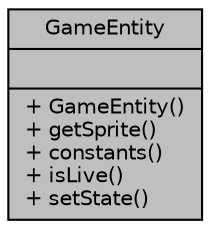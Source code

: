 digraph "GameEntity"
{
  edge [fontname="Helvetica",fontsize="10",labelfontname="Helvetica",labelfontsize="10"];
  node [fontname="Helvetica",fontsize="10",shape=record];
  Node8 [label="{GameEntity\n||+ GameEntity()\l+ getSprite()\l+ constants()\l+ isLive()\l+ setState()\l}",height=0.2,width=0.4,color="black", fillcolor="grey75", style="filled", fontcolor="black"];
}
